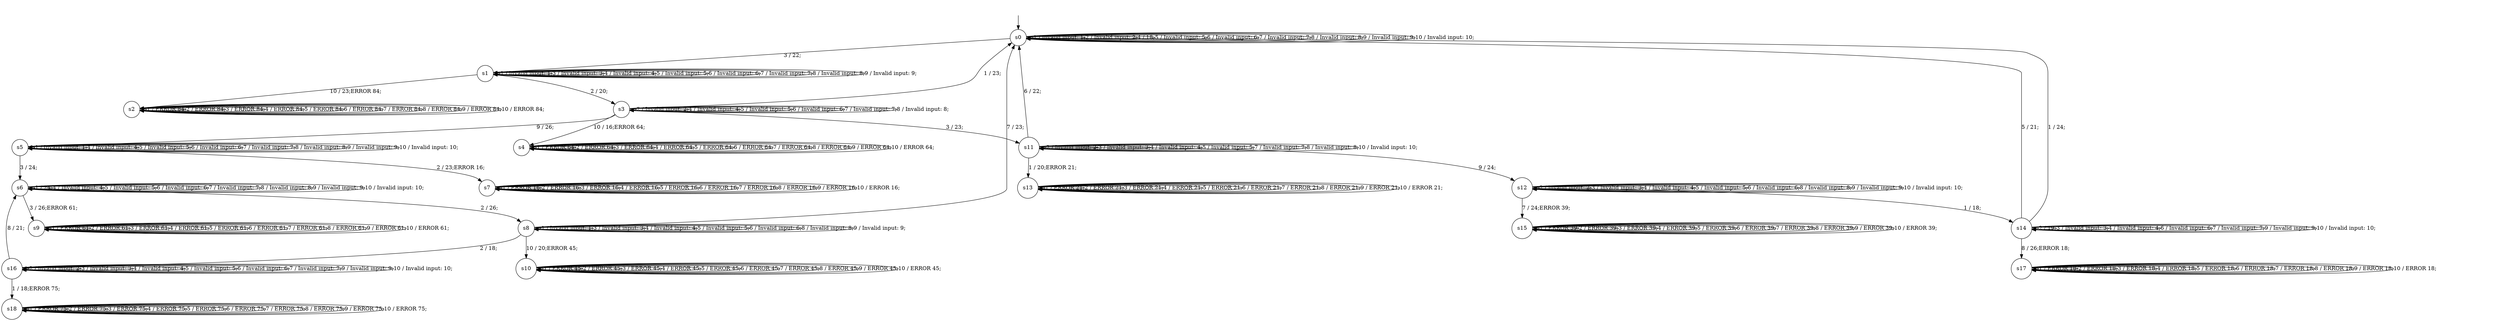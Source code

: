 digraph g {
__start0 [label="" shape="none"];

	s0 [shape="circle" label="s0"];
	s1 [shape="circle" label="s1"];
	s2 [shape="circle" label="s2"];
	s3 [shape="circle" label="s3"];
	s4 [shape="circle" label="s4"];
	s5 [shape="circle" label="s5"];
	s6 [shape="circle" label="s6"];
	s7 [shape="circle" label="s7"];
	s8 [shape="circle" label="s8"];
	s9 [shape="circle" label="s9"];
	s10 [shape="circle" label="s10"];
	s11 [shape="circle" label="s11"];
	s12 [shape="circle" label="s12"];
	s13 [shape="circle" label="s13"];
	s14 [shape="circle" label="s14"];
	s15 [shape="circle" label="s15"];
	s16 [shape="circle" label="s16"];
	s17 [shape="circle" label="s17"];
	s18 [shape="circle" label="s18"];
	s0 -> s0 [label="1 / Invalid input: 1;"];
	s0 -> s0 [label="2 / Invalid input: 2;"];
	s0 -> s1 [label="3 / 22;"];
	s0 -> s0 [label="4 / 18;"];
	s0 -> s0 [label="5 / Invalid input: 5;"];
	s0 -> s0 [label="6 / Invalid input: 6;"];
	s0 -> s0 [label="7 / Invalid input: 7;"];
	s0 -> s0 [label="8 / Invalid input: 8;"];
	s0 -> s0 [label="9 / Invalid input: 9;"];
	s0 -> s0 [label="10 / Invalid input: 10;"];
	s1 -> s1 [label="1 / Invalid input: 1;"];
	s1 -> s3 [label="2 / 20;"];
	s1 -> s1 [label="3 / Invalid input: 3;"];
	s1 -> s1 [label="4 / Invalid input: 4;"];
	s1 -> s1 [label="5 / Invalid input: 5;"];
	s1 -> s1 [label="6 / Invalid input: 6;"];
	s1 -> s1 [label="7 / Invalid input: 7;"];
	s1 -> s1 [label="8 / Invalid input: 8;"];
	s1 -> s1 [label="9 / Invalid input: 9;"];
	s1 -> s2 [label="10 / 23;ERROR 84;"];
	s2 -> s2 [label="1 / ERROR 84;"];
	s2 -> s2 [label="2 / ERROR 84;"];
	s2 -> s2 [label="3 / ERROR 84;"];
	s2 -> s2 [label="4 / ERROR 84;"];
	s2 -> s2 [label="5 / ERROR 84;"];
	s2 -> s2 [label="6 / ERROR 84;"];
	s2 -> s2 [label="7 / ERROR 84;"];
	s2 -> s2 [label="8 / ERROR 84;"];
	s2 -> s2 [label="9 / ERROR 84;"];
	s2 -> s2 [label="10 / ERROR 84;"];
	s3 -> s0 [label="1 / 23;"];
	s3 -> s3 [label="2 / Invalid input: 2;"];
	s3 -> s11 [label="3 / 23;"];
	s3 -> s3 [label="4 / Invalid input: 4;"];
	s3 -> s3 [label="5 / Invalid input: 5;"];
	s3 -> s3 [label="6 / Invalid input: 6;"];
	s3 -> s3 [label="7 / Invalid input: 7;"];
	s3 -> s3 [label="8 / Invalid input: 8;"];
	s3 -> s5 [label="9 / 26;"];
	s3 -> s4 [label="10 / 16;ERROR 64;"];
	s4 -> s4 [label="1 / ERROR 64;"];
	s4 -> s4 [label="2 / ERROR 64;"];
	s4 -> s4 [label="3 / ERROR 64;"];
	s4 -> s4 [label="4 / ERROR 64;"];
	s4 -> s4 [label="5 / ERROR 64;"];
	s4 -> s4 [label="6 / ERROR 64;"];
	s4 -> s4 [label="7 / ERROR 64;"];
	s4 -> s4 [label="8 / ERROR 64;"];
	s4 -> s4 [label="9 / ERROR 64;"];
	s4 -> s4 [label="10 / ERROR 64;"];
	s5 -> s5 [label="1 / Invalid input: 1;"];
	s5 -> s7 [label="2 / 23;ERROR 16;"];
	s5 -> s6 [label="3 / 24;"];
	s5 -> s5 [label="4 / Invalid input: 4;"];
	s5 -> s5 [label="5 / Invalid input: 5;"];
	s5 -> s5 [label="6 / Invalid input: 6;"];
	s5 -> s5 [label="7 / Invalid input: 7;"];
	s5 -> s5 [label="8 / Invalid input: 8;"];
	s5 -> s5 [label="9 / Invalid input: 9;"];
	s5 -> s5 [label="10 / Invalid input: 10;"];
	s6 -> s6 [label="1 / 24;"];
	s6 -> s8 [label="2 / 26;"];
	s6 -> s9 [label="3 / 26;ERROR 61;"];
	s6 -> s6 [label="4 / Invalid input: 4;"];
	s6 -> s6 [label="5 / Invalid input: 5;"];
	s6 -> s6 [label="6 / Invalid input: 6;"];
	s6 -> s6 [label="7 / Invalid input: 7;"];
	s6 -> s6 [label="8 / Invalid input: 8;"];
	s6 -> s6 [label="9 / Invalid input: 9;"];
	s6 -> s6 [label="10 / Invalid input: 10;"];
	s7 -> s7 [label="1 / ERROR 16;"];
	s7 -> s7 [label="2 / ERROR 16;"];
	s7 -> s7 [label="3 / ERROR 16;"];
	s7 -> s7 [label="4 / ERROR 16;"];
	s7 -> s7 [label="5 / ERROR 16;"];
	s7 -> s7 [label="6 / ERROR 16;"];
	s7 -> s7 [label="7 / ERROR 16;"];
	s7 -> s7 [label="8 / ERROR 16;"];
	s7 -> s7 [label="9 / ERROR 16;"];
	s7 -> s7 [label="10 / ERROR 16;"];
	s8 -> s8 [label="1 / Invalid input: 1;"];
	s8 -> s16 [label="2 / 18;"];
	s8 -> s8 [label="3 / Invalid input: 3;"];
	s8 -> s8 [label="4 / Invalid input: 4;"];
	s8 -> s8 [label="5 / Invalid input: 5;"];
	s8 -> s8 [label="6 / Invalid input: 6;"];
	s8 -> s0 [label="7 / 23;"];
	s8 -> s8 [label="8 / Invalid input: 8;"];
	s8 -> s8 [label="9 / Invalid input: 9;"];
	s8 -> s10 [label="10 / 20;ERROR 45;"];
	s9 -> s9 [label="1 / ERROR 61;"];
	s9 -> s9 [label="2 / ERROR 61;"];
	s9 -> s9 [label="3 / ERROR 61;"];
	s9 -> s9 [label="4 / ERROR 61;"];
	s9 -> s9 [label="5 / ERROR 61;"];
	s9 -> s9 [label="6 / ERROR 61;"];
	s9 -> s9 [label="7 / ERROR 61;"];
	s9 -> s9 [label="8 / ERROR 61;"];
	s9 -> s9 [label="9 / ERROR 61;"];
	s9 -> s9 [label="10 / ERROR 61;"];
	s10 -> s10 [label="1 / ERROR 45;"];
	s10 -> s10 [label="2 / ERROR 45;"];
	s10 -> s10 [label="3 / ERROR 45;"];
	s10 -> s10 [label="4 / ERROR 45;"];
	s10 -> s10 [label="5 / ERROR 45;"];
	s10 -> s10 [label="6 / ERROR 45;"];
	s10 -> s10 [label="7 / ERROR 45;"];
	s10 -> s10 [label="8 / ERROR 45;"];
	s10 -> s10 [label="9 / ERROR 45;"];
	s10 -> s10 [label="10 / ERROR 45;"];
	s11 -> s13 [label="1 / 20;ERROR 21;"];
	s11 -> s11 [label="2 / Invalid input: 2;"];
	s11 -> s11 [label="3 / Invalid input: 3;"];
	s11 -> s11 [label="4 / Invalid input: 4;"];
	s11 -> s11 [label="5 / Invalid input: 5;"];
	s11 -> s0 [label="6 / 22;"];
	s11 -> s11 [label="7 / Invalid input: 7;"];
	s11 -> s11 [label="8 / Invalid input: 8;"];
	s11 -> s12 [label="9 / 24;"];
	s11 -> s11 [label="10 / Invalid input: 10;"];
	s12 -> s14 [label="1 / 18;"];
	s12 -> s12 [label="2 / Invalid input: 2;"];
	s12 -> s12 [label="3 / Invalid input: 3;"];
	s12 -> s12 [label="4 / Invalid input: 4;"];
	s12 -> s12 [label="5 / Invalid input: 5;"];
	s12 -> s12 [label="6 / Invalid input: 6;"];
	s12 -> s15 [label="7 / 24;ERROR 39;"];
	s12 -> s12 [label="8 / Invalid input: 8;"];
	s12 -> s12 [label="9 / Invalid input: 9;"];
	s12 -> s12 [label="10 / Invalid input: 10;"];
	s13 -> s13 [label="1 / ERROR 21;"];
	s13 -> s13 [label="2 / ERROR 21;"];
	s13 -> s13 [label="3 / ERROR 21;"];
	s13 -> s13 [label="4 / ERROR 21;"];
	s13 -> s13 [label="5 / ERROR 21;"];
	s13 -> s13 [label="6 / ERROR 21;"];
	s13 -> s13 [label="7 / ERROR 21;"];
	s13 -> s13 [label="8 / ERROR 21;"];
	s13 -> s13 [label="9 / ERROR 21;"];
	s13 -> s13 [label="10 / ERROR 21;"];
	s14 -> s0 [label="1 / 24;"];
	s14 -> s14 [label="2 / 19;"];
	s14 -> s14 [label="3 / Invalid input: 3;"];
	s14 -> s14 [label="4 / Invalid input: 4;"];
	s14 -> s0 [label="5 / 21;"];
	s14 -> s14 [label="6 / Invalid input: 6;"];
	s14 -> s14 [label="7 / Invalid input: 7;"];
	s14 -> s17 [label="8 / 26;ERROR 18;"];
	s14 -> s14 [label="9 / Invalid input: 9;"];
	s14 -> s14 [label="10 / Invalid input: 10;"];
	s15 -> s15 [label="1 / ERROR 39;"];
	s15 -> s15 [label="2 / ERROR 39;"];
	s15 -> s15 [label="3 / ERROR 39;"];
	s15 -> s15 [label="4 / ERROR 39;"];
	s15 -> s15 [label="5 / ERROR 39;"];
	s15 -> s15 [label="6 / ERROR 39;"];
	s15 -> s15 [label="7 / ERROR 39;"];
	s15 -> s15 [label="8 / ERROR 39;"];
	s15 -> s15 [label="9 / ERROR 39;"];
	s15 -> s15 [label="10 / ERROR 39;"];
	s16 -> s18 [label="1 / 18;ERROR 75;"];
	s16 -> s16 [label="2 / Invalid input: 2;"];
	s16 -> s16 [label="3 / Invalid input: 3;"];
	s16 -> s16 [label="4 / Invalid input: 4;"];
	s16 -> s16 [label="5 / Invalid input: 5;"];
	s16 -> s16 [label="6 / Invalid input: 6;"];
	s16 -> s16 [label="7 / Invalid input: 7;"];
	s16 -> s6 [label="8 / 21;"];
	s16 -> s16 [label="9 / Invalid input: 9;"];
	s16 -> s16 [label="10 / Invalid input: 10;"];
	s17 -> s17 [label="1 / ERROR 18;"];
	s17 -> s17 [label="2 / ERROR 18;"];
	s17 -> s17 [label="3 / ERROR 18;"];
	s17 -> s17 [label="4 / ERROR 18;"];
	s17 -> s17 [label="5 / ERROR 18;"];
	s17 -> s17 [label="6 / ERROR 18;"];
	s17 -> s17 [label="7 / ERROR 18;"];
	s17 -> s17 [label="8 / ERROR 18;"];
	s17 -> s17 [label="9 / ERROR 18;"];
	s17 -> s17 [label="10 / ERROR 18;"];
	s18 -> s18 [label="1 / ERROR 75;"];
	s18 -> s18 [label="2 / ERROR 75;"];
	s18 -> s18 [label="3 / ERROR 75;"];
	s18 -> s18 [label="4 / ERROR 75;"];
	s18 -> s18 [label="5 / ERROR 75;"];
	s18 -> s18 [label="6 / ERROR 75;"];
	s18 -> s18 [label="7 / ERROR 75;"];
	s18 -> s18 [label="8 / ERROR 75;"];
	s18 -> s18 [label="9 / ERROR 75;"];
	s18 -> s18 [label="10 / ERROR 75;"];

__start0 -> s0;
}

